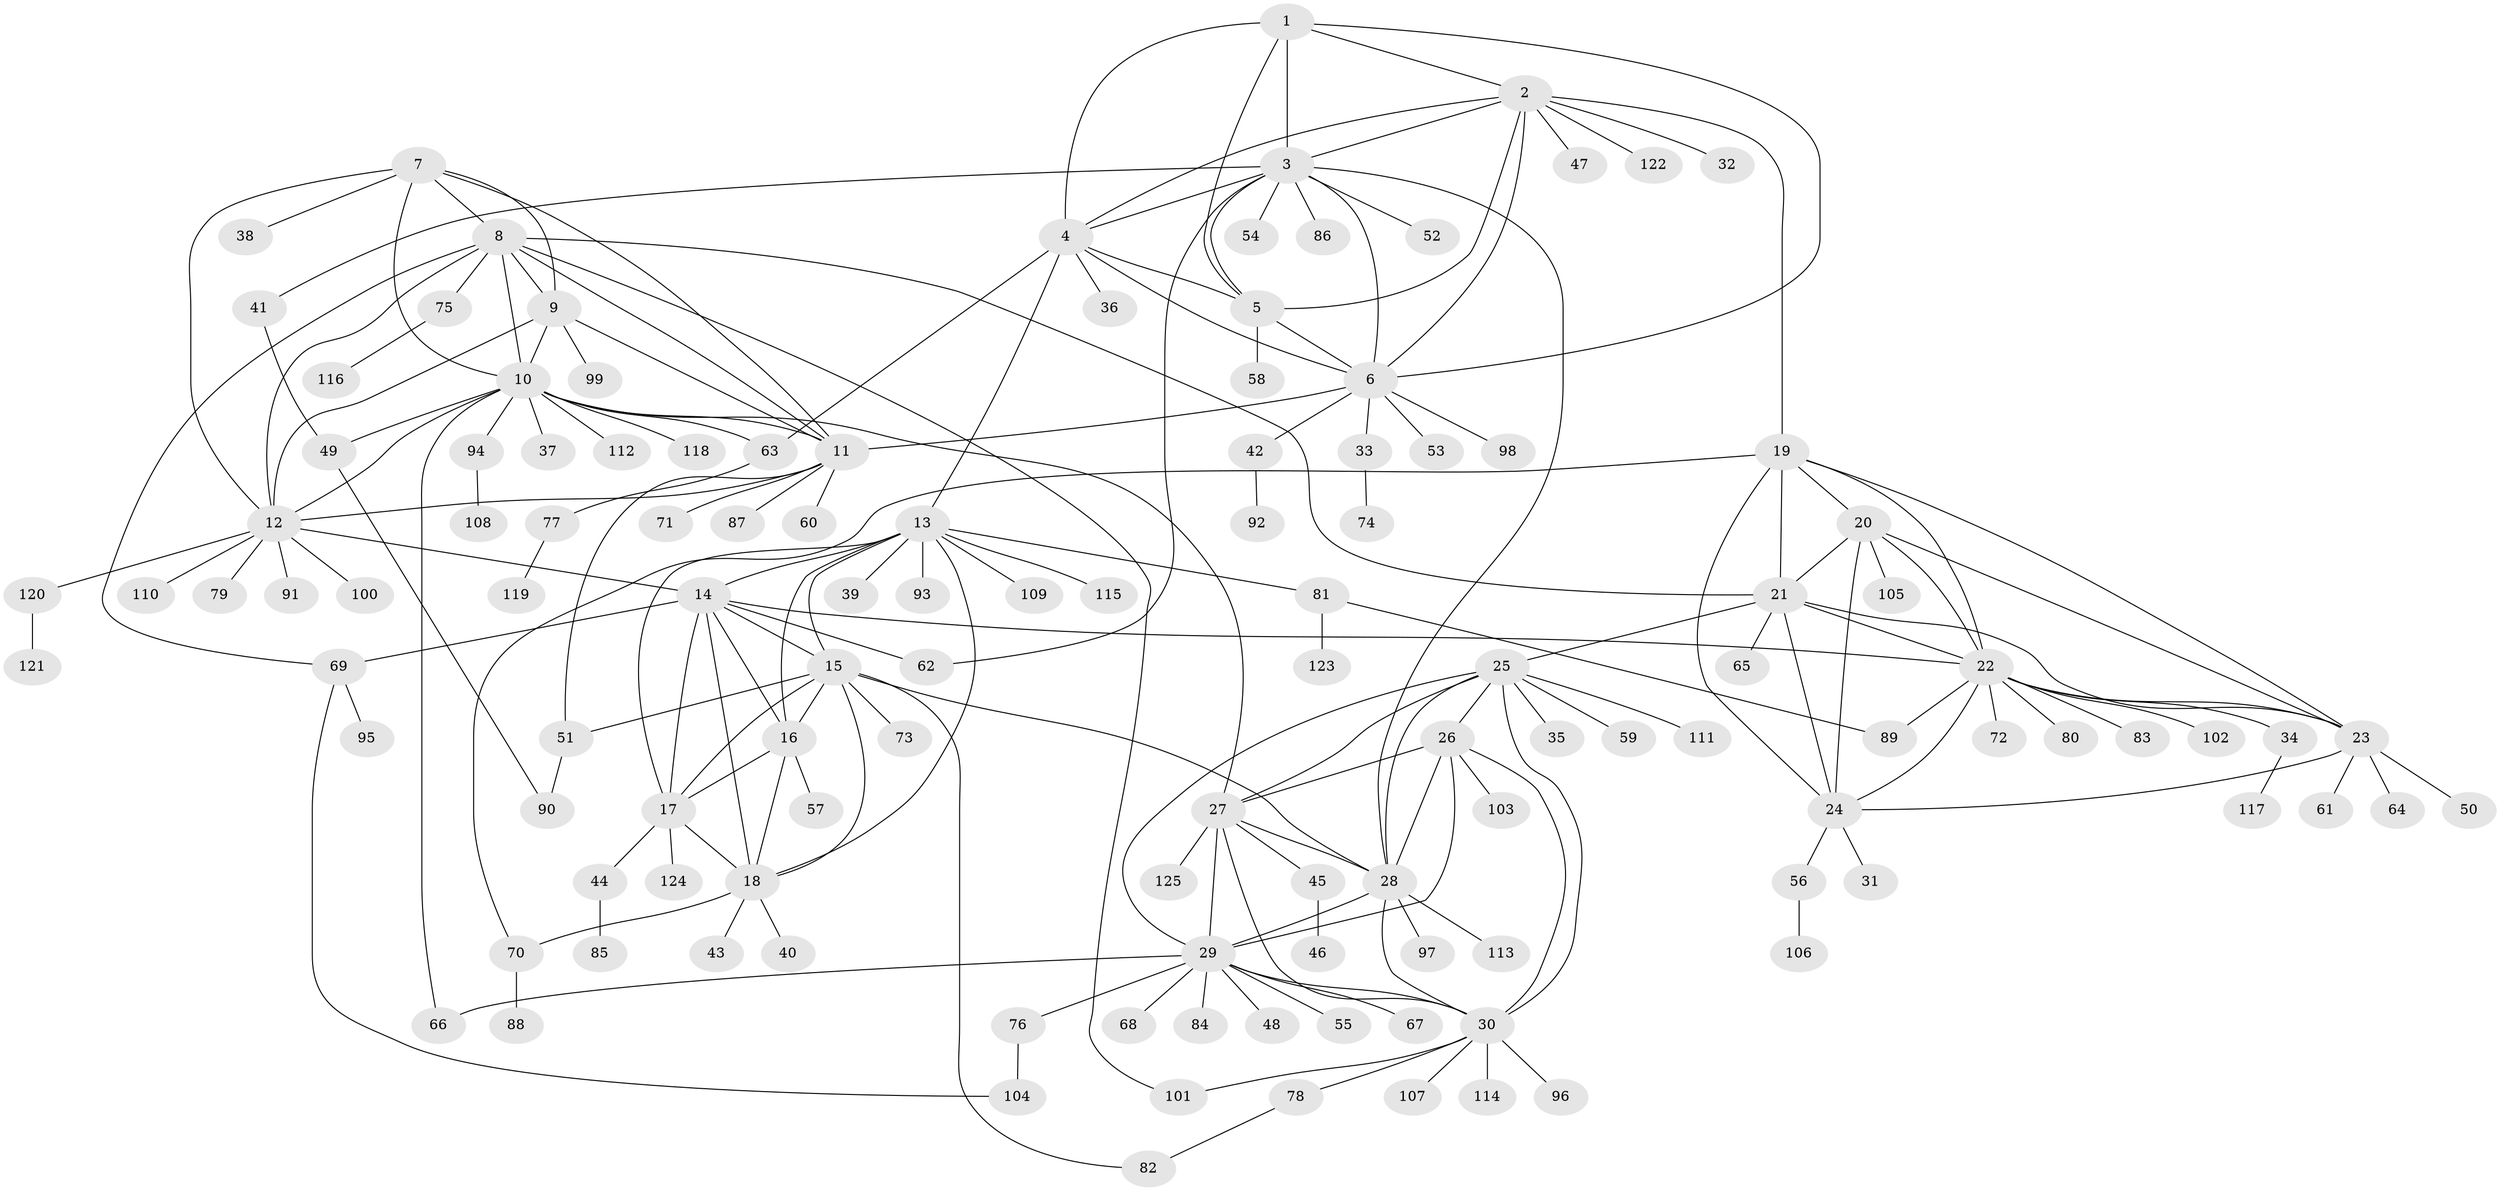 // Generated by graph-tools (version 1.1) at 2025/54/03/09/25 04:54:11]
// undirected, 125 vertices, 192 edges
graph export_dot {
graph [start="1"]
  node [color=gray90,style=filled];
  1;
  2;
  3;
  4;
  5;
  6;
  7;
  8;
  9;
  10;
  11;
  12;
  13;
  14;
  15;
  16;
  17;
  18;
  19;
  20;
  21;
  22;
  23;
  24;
  25;
  26;
  27;
  28;
  29;
  30;
  31;
  32;
  33;
  34;
  35;
  36;
  37;
  38;
  39;
  40;
  41;
  42;
  43;
  44;
  45;
  46;
  47;
  48;
  49;
  50;
  51;
  52;
  53;
  54;
  55;
  56;
  57;
  58;
  59;
  60;
  61;
  62;
  63;
  64;
  65;
  66;
  67;
  68;
  69;
  70;
  71;
  72;
  73;
  74;
  75;
  76;
  77;
  78;
  79;
  80;
  81;
  82;
  83;
  84;
  85;
  86;
  87;
  88;
  89;
  90;
  91;
  92;
  93;
  94;
  95;
  96;
  97;
  98;
  99;
  100;
  101;
  102;
  103;
  104;
  105;
  106;
  107;
  108;
  109;
  110;
  111;
  112;
  113;
  114;
  115;
  116;
  117;
  118;
  119;
  120;
  121;
  122;
  123;
  124;
  125;
  1 -- 2;
  1 -- 3;
  1 -- 4;
  1 -- 5;
  1 -- 6;
  2 -- 3;
  2 -- 4;
  2 -- 5;
  2 -- 6;
  2 -- 19;
  2 -- 32;
  2 -- 47;
  2 -- 122;
  3 -- 4;
  3 -- 5;
  3 -- 6;
  3 -- 28;
  3 -- 41;
  3 -- 52;
  3 -- 54;
  3 -- 62;
  3 -- 86;
  4 -- 5;
  4 -- 6;
  4 -- 13;
  4 -- 36;
  4 -- 63;
  5 -- 6;
  5 -- 58;
  6 -- 11;
  6 -- 33;
  6 -- 42;
  6 -- 53;
  6 -- 98;
  7 -- 8;
  7 -- 9;
  7 -- 10;
  7 -- 11;
  7 -- 12;
  7 -- 38;
  8 -- 9;
  8 -- 10;
  8 -- 11;
  8 -- 12;
  8 -- 21;
  8 -- 69;
  8 -- 75;
  8 -- 101;
  9 -- 10;
  9 -- 11;
  9 -- 12;
  9 -- 99;
  10 -- 11;
  10 -- 12;
  10 -- 27;
  10 -- 37;
  10 -- 49;
  10 -- 63;
  10 -- 66;
  10 -- 94;
  10 -- 112;
  10 -- 118;
  11 -- 12;
  11 -- 51;
  11 -- 60;
  11 -- 71;
  11 -- 87;
  12 -- 14;
  12 -- 79;
  12 -- 91;
  12 -- 100;
  12 -- 110;
  12 -- 120;
  13 -- 14;
  13 -- 15;
  13 -- 16;
  13 -- 17;
  13 -- 18;
  13 -- 39;
  13 -- 81;
  13 -- 93;
  13 -- 109;
  13 -- 115;
  14 -- 15;
  14 -- 16;
  14 -- 17;
  14 -- 18;
  14 -- 22;
  14 -- 62;
  14 -- 69;
  15 -- 16;
  15 -- 17;
  15 -- 18;
  15 -- 28;
  15 -- 51;
  15 -- 73;
  15 -- 82;
  16 -- 17;
  16 -- 18;
  16 -- 57;
  17 -- 18;
  17 -- 44;
  17 -- 124;
  18 -- 40;
  18 -- 43;
  18 -- 70;
  19 -- 20;
  19 -- 21;
  19 -- 22;
  19 -- 23;
  19 -- 24;
  19 -- 70;
  20 -- 21;
  20 -- 22;
  20 -- 23;
  20 -- 24;
  20 -- 105;
  21 -- 22;
  21 -- 23;
  21 -- 24;
  21 -- 25;
  21 -- 65;
  22 -- 23;
  22 -- 24;
  22 -- 34;
  22 -- 72;
  22 -- 80;
  22 -- 83;
  22 -- 89;
  22 -- 102;
  23 -- 24;
  23 -- 50;
  23 -- 61;
  23 -- 64;
  24 -- 31;
  24 -- 56;
  25 -- 26;
  25 -- 27;
  25 -- 28;
  25 -- 29;
  25 -- 30;
  25 -- 35;
  25 -- 59;
  25 -- 111;
  26 -- 27;
  26 -- 28;
  26 -- 29;
  26 -- 30;
  26 -- 103;
  27 -- 28;
  27 -- 29;
  27 -- 30;
  27 -- 45;
  27 -- 125;
  28 -- 29;
  28 -- 30;
  28 -- 97;
  28 -- 113;
  29 -- 30;
  29 -- 48;
  29 -- 55;
  29 -- 66;
  29 -- 67;
  29 -- 68;
  29 -- 76;
  29 -- 84;
  30 -- 78;
  30 -- 96;
  30 -- 101;
  30 -- 107;
  30 -- 114;
  33 -- 74;
  34 -- 117;
  41 -- 49;
  42 -- 92;
  44 -- 85;
  45 -- 46;
  49 -- 90;
  51 -- 90;
  56 -- 106;
  63 -- 77;
  69 -- 95;
  69 -- 104;
  70 -- 88;
  75 -- 116;
  76 -- 104;
  77 -- 119;
  78 -- 82;
  81 -- 89;
  81 -- 123;
  94 -- 108;
  120 -- 121;
}

